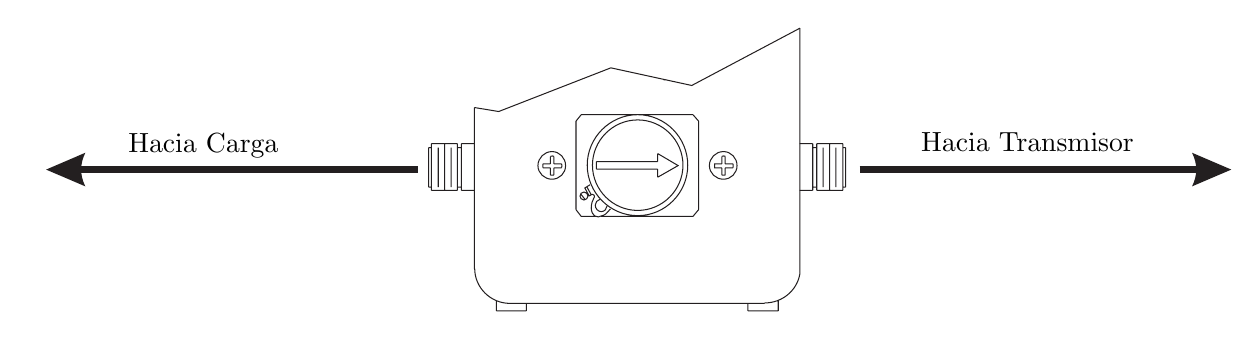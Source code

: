 
\definecolor{c231f20}{RGB}{35,31,32}


\def \globalscale {2.0}
\begin{tikzpicture}[y=1cm, x=1cm, yscale=\globalscale,xscale=\globalscale, every node/.append, inner sep=0pt, outer sep=0pt]
  \begin{scope}[cm={ 0.265,-0.0,-0.0,0.265,(-7.948, 11.33)}]
    \path[draw=c231f20,line cap=butt,line join=miter,line width=0.013cm,miter limit=2.613,cm={ 1.333,-0.0,-0.0,-1.333,(0.0, -101.406)}] (30.866, -44.081) -- (35.446, -44.081)(35.446, -44.089) -- (35.446, -44.089).. controls (35.762, -44.089) and (36.029, -44.312) .. (36.079, -44.614)(30.233, -44.708).. controls (30.233, -44.362) and (30.521, -44.081) .. (30.866, -44.081)(34.157, -45.644) -- (32.501, -45.644)(34.157, -47.473) -- (32.148, -47.473)(34.157, -45.644) -- (34.258, -45.766)(34.258, -47.357) -- (34.258, -45.766)(32.054, -47.357) -- (32.054, -45.766)(34.258, -47.357) -- (34.157, -47.473)(32.148, -47.473) -- (32.054, -47.357)(30.622, -44.132) -- (30.622, -43.945)(31.162, -43.945) -- (30.622, -43.945)(31.162, -43.945) -- (31.162, -44.081)(35.143, -43.945) -- (35.143, -44.081)(35.143, -43.945) -- (35.69, -43.945)(35.69, -44.132) -- (35.69, -43.945)(30.226, -47.602) -- (30.226, -44.701)(36.079, -44.643) -- (36.079, -49.028)(36.079, -44.614).. controls (36.079, -44.629) and (36.079, -44.636) .. (36.079, -44.65)(30.866, -44.081) -- (30.866, -44.081)(34.063, -46.565).. controls (34.063, -47.062) and (33.66, -47.473) .. (33.163, -47.473).. controls (32.666, -47.473) and (32.256, -47.062) .. (32.256, -46.565).. controls (32.256, -46.069) and (32.666, -45.658) .. (33.163, -45.658).. controls (33.66, -45.658) and (34.063, -46.069) .. (34.063, -46.565) -- cycle(32.422, -46.63) -- (33.523, -46.63)(32.422, -46.493) -- (33.523, -46.493)(33.523, -46.774) -- (33.523, -46.63)(32.422, -46.63) -- (32.422, -46.493)(33.523, -46.774) -- (33.89, -46.558) -- (33.523, -46.349)(33.523, -46.493) -- (33.523, -46.349)(34.733, -46.515) -- (34.877, -46.515)(34.733, -46.587) -- (34.877, -46.587)(34.949, -46.558).. controls (34.949, -46.695) and (34.841, -46.81) .. (34.704, -46.81).. controls (34.567, -46.81) and (34.452, -46.695) .. (34.452, -46.558).. controls (34.452, -46.421) and (34.567, -46.313) .. (34.704, -46.313).. controls (34.841, -46.313) and (34.949, -46.421) .. (34.949, -46.558) -- cycle(34.733, -46.515) -- (34.733, -46.385)(34.675, -46.515) -- (34.675, -46.385)(34.675, -46.385).. controls (34.69, -46.385) and (34.697, -46.385) .. (34.711, -46.385).. controls (34.718, -46.385) and (34.733, -46.385) .. (34.74, -46.385)(34.733, -46.717) -- (34.733, -46.587)(34.538, -46.587) -- (34.675, -46.587)(34.538, -46.515) -- (34.675, -46.515)(34.546, -46.587).. controls (34.546, -46.58) and (34.546, -46.565) .. (34.546, -46.558).. controls (34.546, -46.544) and (34.546, -46.537) .. (34.546, -46.522)(34.675, -46.717) -- (34.675, -46.587)(34.74, -46.724).. controls (34.733, -46.731) and (34.718, -46.731) .. (34.711, -46.731).. controls (34.697, -46.731) and (34.69, -46.731) .. (34.675, -46.724)(34.877, -46.522).. controls (34.877, -46.529) and (34.877, -46.544) .. (34.877, -46.558).. controls (34.877, -46.565) and (34.877, -46.58) .. (34.877, -46.587)(31.658, -46.515) -- (31.795, -46.515)(31.658, -46.587) -- (31.795, -46.587)(31.867, -46.558).. controls (31.867, -46.695) and (31.759, -46.81) .. (31.622, -46.81).. controls (31.486, -46.81) and (31.37, -46.695) .. (31.37, -46.558).. controls (31.37, -46.421) and (31.486, -46.313) .. (31.622, -46.313).. controls (31.759, -46.313) and (31.867, -46.421) .. (31.867, -46.558) -- cycle(31.658, -46.515) -- (31.658, -46.385)(31.594, -46.515) -- (31.594, -46.385)(31.594, -46.385).. controls (31.608, -46.385) and (31.615, -46.385) .. (31.63, -46.385).. controls (31.637, -46.385) and (31.644, -46.385) .. (31.658, -46.385)(31.658, -46.717) -- (31.658, -46.587)(31.457, -46.587) -- (31.594, -46.587)(31.457, -46.515) -- (31.594, -46.515)(31.457, -46.587).. controls (31.457, -46.58) and (31.457, -46.565) .. (31.457, -46.558).. controls (31.457, -46.544) and (31.457, -46.537) .. (31.457, -46.522)(31.594, -46.717) -- (31.594, -46.587)(31.658, -46.724).. controls (31.651, -46.731) and (31.637, -46.731) .. (31.63, -46.731).. controls (31.615, -46.731) and (31.608, -46.731) .. (31.594, -46.724)(31.795, -46.522).. controls (31.802, -46.537) and (31.802, -46.544) .. (31.802, -46.558).. controls (31.802, -46.565) and (31.802, -46.58) .. (31.795, -46.587);



    \path[draw=c231f20,line cap=butt,line join=miter,line width=0.013cm,miter limit=2.613,cm={ 1.333,-0.0,-0.0,-1.333,(0.0, -101.406)}] (33.977, -46.565).. controls (33.977, -47.012) and (33.61, -47.379) .. (33.163, -47.379).. controls (32.717, -47.379) and (32.35, -47.012) .. (32.35, -46.565).. controls (32.35, -46.119) and (32.717, -45.752) .. (33.163, -45.752).. controls (33.61, -45.752) and (33.977, -46.119) .. (33.977, -46.565) -- cycle(36.9, -46.169) -- (36.9, -46.882)(36.727, -46.882) -- (36.727, -46.169)(36.497, -46.882) -- (36.497, -46.169)(36.382, -46.112) -- (36.382, -46.954)(36.31, -46.112) -- (36.31, -46.954)(36.85, -46.112) -- (36.85, -46.954)(36.612, -46.954) -- (36.612, -46.112)(36.85, -46.112) -- (36.382, -46.112)(36.31, -46.169) -- (36.382, -46.169)(36.31, -46.112) -- (36.072, -46.112)(36.85, -46.169) -- (36.9, -46.169)(36.85, -46.954) -- (36.382, -46.954)(36.31, -46.882) -- (36.382, -46.882)(36.31, -46.954) -- (36.072, -46.954)(36.85, -46.882) -- (36.9, -46.882)(29.578, -46.882) -- (29.578, -46.169)(29.808, -46.882) -- (29.808, -46.169)(29.405, -46.169) -- (29.405, -46.882)(29.693, -46.954) -- (29.693, -46.112)(29.923, -46.112) -- (29.923, -46.954)(29.995, -46.112) -- (29.995, -46.954)(29.455, -46.112) -- (29.455, -46.954)(29.455, -46.112) -- (29.923, -46.112)(29.455, -46.169) -- (29.405, -46.169)(29.995, -46.112) -- (30.233, -46.112)(29.995, -46.169) -- (29.923, -46.169)(29.455, -46.954) -- (29.923, -46.954)(29.455, -46.882) -- (29.405, -46.882)(29.995, -46.954) -- (30.233, -46.954)(29.995, -46.882) -- (29.923, -46.882)(32.22, -45.946) -- (32.134, -46.054)(32.27, -46.011).. controls (32.27, -46.047) and (32.234, -46.083) .. (32.198, -46.083).. controls (32.155, -46.083) and (32.126, -46.047) .. (32.126, -46.011).. controls (32.126, -45.975) and (32.155, -45.939) .. (32.198, -45.939).. controls (32.234, -45.939) and (32.27, -45.975) .. (32.27, -46.011) -- cycle(32.386, -45.997).. controls (32.371, -45.968) and (32.357, -45.932) .. (32.342, -45.896).. controls (32.335, -45.867) and (32.328, -45.831) .. (32.328, -45.795).. controls (32.328, -45.766) and (32.335, -45.73) .. (32.35, -45.701).. controls (32.357, -45.68) and (32.378, -45.665) .. (32.393, -45.651).. controls (32.407, -45.644) and (32.429, -45.637) .. (32.45, -45.637) -- (32.458, -45.637).. controls (32.494, -45.644) and (32.522, -45.651) .. (32.551, -45.665).. controls (32.58, -45.68) and (32.609, -45.701) .. (32.63, -45.73).. controls (32.652, -45.745) and (32.666, -45.766) .. (32.674, -45.781)(32.386, -45.997) -- (32.386, -46.004).. controls (32.386, -46.025) and (32.371, -46.04) .. (32.35, -46.04).. controls (32.342, -46.04) and (32.335, -46.04) .. (32.328, -46.04)(32.306, -46.213) -- (32.213, -46.155) -- (32.292, -46.011)(32.328, -46.033) -- (32.292, -46.011)(32.249, -46.177) -- (32.328, -46.033)(32.054, -45.766) -- (32.148, -45.644)(32.407, -45.644) -- (32.148, -45.644)(32.486, -45.953).. controls (32.436, -45.939) and (32.4, -45.896) .. (32.4, -45.845).. controls (32.4, -45.788) and (32.45, -45.73) .. (32.508, -45.73).. controls (32.566, -45.73) and (32.609, -45.781) .. (32.616, -45.838)(33.631, -48.099) -- (33.689, -48.099)(30.226, -47.602) -- (30.665, -47.53) -- (32.681, -48.315) -- (34.135, -47.998) -- (36.079, -49.028);



    \path[draw=c231f20,line cap=butt,line join=miter,line width=0.084cm,miter limit=2.613,cm={ 1.333,-0.0,-0.0,-1.333,(0.0, -101.406)}] (29.21, -46.486) -- (22.882, -46.486);



    \path[fill=c231f20,even odd rule,cm={ 1.333,-0.0,-0.0,-1.333,(0.0, -101.406)}] (22.529, -46.486) -- (23.234, -46.184).. controls (23.134, -46.385) and (23.134, -46.587) .. (23.234, -46.789) -- (22.529, -46.486);



    \path[draw=c231f20,line cap=butt,line join=miter,line width=0.084cm,miter limit=2.613,cm={ 1.333,-0.0,-0.0,-1.333,(0.0, -101.406)}] (37.152, -46.486) -- (43.481, -46.486);



    \path[fill=c231f20,even odd rule,cm={ 1.333,-0.0,-0.0,-1.333,(0.0, -101.406)}] (43.834, -46.486) -- (43.128, -46.789).. controls (43.229, -46.587) and (43.229, -46.385) .. (43.128, -46.184) -- (43.834, -46.486);



    \node[anchor=south west] (text25) at (32, -39.15){Hacia Carga};



    \node[anchor=south west] (text1) at (51, -39){Hacia Transmisor};



  \end{scope}

\end{tikzpicture}
